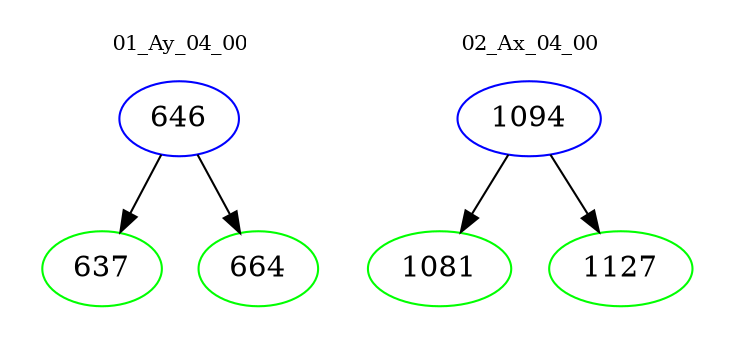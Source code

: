 digraph{
subgraph cluster_0 {
color = white
label = "01_Ay_04_00";
fontsize=10;
T0_646 [label="646", color="blue"]
T0_646 -> T0_637 [color="black"]
T0_637 [label="637", color="green"]
T0_646 -> T0_664 [color="black"]
T0_664 [label="664", color="green"]
}
subgraph cluster_1 {
color = white
label = "02_Ax_04_00";
fontsize=10;
T1_1094 [label="1094", color="blue"]
T1_1094 -> T1_1081 [color="black"]
T1_1081 [label="1081", color="green"]
T1_1094 -> T1_1127 [color="black"]
T1_1127 [label="1127", color="green"]
}
}
